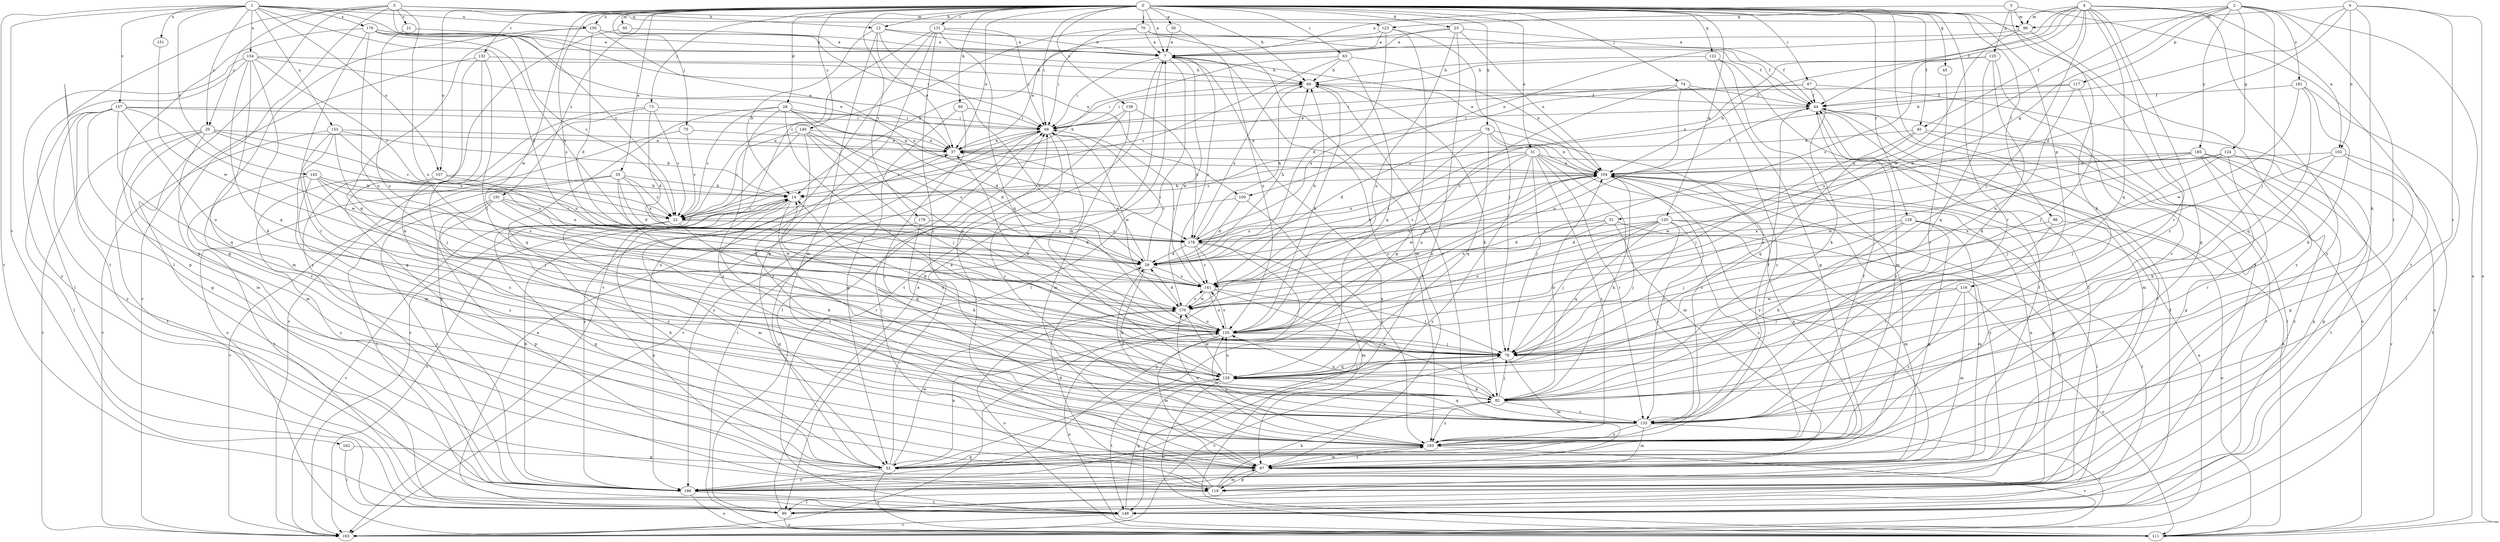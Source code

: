 strict digraph  {
0;
1;
2;
3;
4;
5;
6;
7;
12;
14;
20;
21;
22;
23;
28;
29;
31;
35;
37;
40;
44;
45;
50;
51;
52;
60;
63;
67;
68;
70;
73;
74;
75;
76;
78;
80;
82;
86;
90;
95;
96;
97;
100;
102;
104;
107;
111;
116;
117;
119;
120;
122;
123;
124;
125;
126;
128;
131;
132;
133;
139;
140;
141;
143;
148;
150;
151;
153;
154;
155;
157;
162;
163;
170;
176;
178;
179;
181;
185;
186;
191;
193;
0 -> 7  [label=a];
0 -> 12  [label=b];
0 -> 23  [label=d];
0 -> 28  [label=d];
0 -> 31  [label=e];
0 -> 35  [label=e];
0 -> 37  [label=e];
0 -> 40  [label=f];
0 -> 45  [label=g];
0 -> 50  [label=g];
0 -> 60  [label=h];
0 -> 63  [label=i];
0 -> 67  [label=i];
0 -> 68  [label=i];
0 -> 70  [label=j];
0 -> 73  [label=j];
0 -> 74  [label=j];
0 -> 75  [label=j];
0 -> 78  [label=k];
0 -> 80  [label=k];
0 -> 86  [label=l];
0 -> 90  [label=l];
0 -> 95  [label=m];
0 -> 107  [label=o];
0 -> 116  [label=p];
0 -> 120  [label=q];
0 -> 122  [label=q];
0 -> 128  [label=r];
0 -> 131  [label=r];
0 -> 132  [label=r];
0 -> 133  [label=r];
0 -> 139  [label=s];
0 -> 140  [label=s];
0 -> 141  [label=s];
0 -> 150  [label=u];
0 -> 170  [label=w];
0 -> 179  [label=y];
0 -> 191  [label=z];
0 -> 193  [label=z];
1 -> 20  [label=c];
1 -> 29  [label=d];
1 -> 100  [label=n];
1 -> 107  [label=o];
1 -> 123  [label=q];
1 -> 143  [label=t];
1 -> 148  [label=t];
1 -> 150  [label=u];
1 -> 151  [label=u];
1 -> 153  [label=u];
1 -> 154  [label=u];
1 -> 157  [label=v];
1 -> 162  [label=v];
1 -> 176  [label=x];
2 -> 51  [label=g];
2 -> 76  [label=j];
2 -> 111  [label=o];
2 -> 117  [label=p];
2 -> 123  [label=q];
2 -> 124  [label=q];
2 -> 133  [label=r];
2 -> 170  [label=w];
2 -> 181  [label=y];
2 -> 185  [label=y];
3 -> 7  [label=a];
3 -> 82  [label=k];
3 -> 96  [label=m];
3 -> 125  [label=q];
3 -> 148  [label=t];
4 -> 40  [label=f];
4 -> 44  [label=f];
4 -> 52  [label=g];
4 -> 76  [label=j];
4 -> 96  [label=m];
4 -> 100  [label=n];
4 -> 102  [label=n];
4 -> 126  [label=q];
4 -> 133  [label=r];
4 -> 141  [label=s];
4 -> 178  [label=x];
4 -> 186  [label=y];
5 -> 12  [label=b];
5 -> 20  [label=c];
5 -> 21  [label=c];
5 -> 22  [label=c];
5 -> 90  [label=l];
5 -> 96  [label=m];
5 -> 119  [label=p];
5 -> 148  [label=t];
5 -> 155  [label=u];
6 -> 14  [label=b];
6 -> 29  [label=d];
6 -> 82  [label=k];
6 -> 96  [label=m];
6 -> 102  [label=n];
6 -> 111  [label=o];
6 -> 133  [label=r];
7 -> 60  [label=h];
7 -> 68  [label=i];
7 -> 90  [label=l];
7 -> 141  [label=s];
7 -> 148  [label=t];
7 -> 170  [label=w];
7 -> 193  [label=z];
12 -> 7  [label=a];
12 -> 14  [label=b];
12 -> 37  [label=e];
12 -> 44  [label=f];
12 -> 97  [label=m];
12 -> 155  [label=u];
14 -> 22  [label=c];
14 -> 97  [label=m];
14 -> 133  [label=r];
14 -> 163  [label=v];
14 -> 193  [label=z];
20 -> 22  [label=c];
20 -> 37  [label=e];
20 -> 97  [label=m];
20 -> 133  [label=r];
20 -> 148  [label=t];
20 -> 163  [label=v];
20 -> 178  [label=x];
21 -> 7  [label=a];
21 -> 155  [label=u];
22 -> 29  [label=d];
22 -> 52  [label=g];
22 -> 68  [label=i];
22 -> 82  [label=k];
22 -> 119  [label=p];
22 -> 126  [label=q];
22 -> 163  [label=v];
22 -> 178  [label=x];
23 -> 7  [label=a];
23 -> 14  [label=b];
23 -> 44  [label=f];
23 -> 104  [label=n];
23 -> 148  [label=t];
23 -> 155  [label=u];
28 -> 22  [label=c];
28 -> 29  [label=d];
28 -> 68  [label=i];
28 -> 76  [label=j];
28 -> 126  [label=q];
28 -> 141  [label=s];
28 -> 193  [label=z];
29 -> 37  [label=e];
29 -> 60  [label=h];
29 -> 68  [label=i];
29 -> 82  [label=k];
29 -> 104  [label=n];
29 -> 141  [label=s];
31 -> 22  [label=c];
31 -> 76  [label=j];
31 -> 97  [label=m];
31 -> 104  [label=n];
31 -> 111  [label=o];
31 -> 133  [label=r];
31 -> 141  [label=s];
31 -> 155  [label=u];
31 -> 186  [label=y];
31 -> 193  [label=z];
35 -> 14  [label=b];
35 -> 22  [label=c];
35 -> 29  [label=d];
35 -> 148  [label=t];
35 -> 155  [label=u];
35 -> 163  [label=v];
35 -> 178  [label=x];
37 -> 104  [label=n];
37 -> 186  [label=y];
40 -> 37  [label=e];
40 -> 76  [label=j];
40 -> 90  [label=l];
40 -> 126  [label=q];
40 -> 148  [label=t];
44 -> 68  [label=i];
44 -> 97  [label=m];
44 -> 111  [label=o];
44 -> 193  [label=z];
45 -> 133  [label=r];
50 -> 7  [label=a];
50 -> 155  [label=u];
51 -> 29  [label=d];
51 -> 76  [label=j];
51 -> 141  [label=s];
51 -> 178  [label=x];
51 -> 186  [label=y];
52 -> 7  [label=a];
52 -> 14  [label=b];
52 -> 104  [label=n];
52 -> 111  [label=o];
52 -> 155  [label=u];
52 -> 170  [label=w];
52 -> 186  [label=y];
60 -> 44  [label=f];
60 -> 68  [label=i];
60 -> 82  [label=k];
60 -> 133  [label=r];
60 -> 178  [label=x];
63 -> 14  [label=b];
63 -> 22  [label=c];
63 -> 60  [label=h];
63 -> 104  [label=n];
63 -> 126  [label=q];
67 -> 44  [label=f];
67 -> 68  [label=i];
67 -> 82  [label=k];
67 -> 111  [label=o];
67 -> 178  [label=x];
68 -> 37  [label=e];
68 -> 133  [label=r];
68 -> 155  [label=u];
68 -> 163  [label=v];
68 -> 170  [label=w];
68 -> 186  [label=y];
70 -> 7  [label=a];
70 -> 22  [label=c];
70 -> 44  [label=f];
70 -> 68  [label=i];
70 -> 97  [label=m];
73 -> 22  [label=c];
73 -> 29  [label=d];
73 -> 68  [label=i];
73 -> 163  [label=v];
73 -> 186  [label=y];
74 -> 37  [label=e];
74 -> 44  [label=f];
74 -> 141  [label=s];
74 -> 155  [label=u];
74 -> 193  [label=z];
75 -> 22  [label=c];
75 -> 37  [label=e];
75 -> 111  [label=o];
76 -> 14  [label=b];
76 -> 37  [label=e];
76 -> 97  [label=m];
76 -> 126  [label=q];
76 -> 163  [label=v];
78 -> 29  [label=d];
78 -> 37  [label=e];
78 -> 104  [label=n];
78 -> 126  [label=q];
78 -> 141  [label=s];
78 -> 186  [label=y];
78 -> 193  [label=z];
80 -> 52  [label=g];
80 -> 68  [label=i];
80 -> 193  [label=z];
82 -> 76  [label=j];
82 -> 104  [label=n];
82 -> 133  [label=r];
82 -> 155  [label=u];
82 -> 193  [label=z];
86 -> 111  [label=o];
86 -> 133  [label=r];
86 -> 178  [label=x];
90 -> 7  [label=a];
90 -> 37  [label=e];
90 -> 111  [label=o];
95 -> 7  [label=a];
95 -> 186  [label=y];
96 -> 7  [label=a];
96 -> 155  [label=u];
96 -> 186  [label=y];
97 -> 44  [label=f];
97 -> 68  [label=i];
97 -> 119  [label=p];
97 -> 193  [label=z];
100 -> 22  [label=c];
100 -> 29  [label=d];
100 -> 193  [label=z];
102 -> 76  [label=j];
102 -> 82  [label=k];
102 -> 104  [label=n];
102 -> 119  [label=p];
102 -> 148  [label=t];
104 -> 14  [label=b];
104 -> 44  [label=f];
104 -> 82  [label=k];
104 -> 119  [label=p];
104 -> 133  [label=r];
104 -> 141  [label=s];
104 -> 155  [label=u];
104 -> 170  [label=w];
104 -> 186  [label=y];
107 -> 14  [label=b];
107 -> 141  [label=s];
107 -> 186  [label=y];
111 -> 7  [label=a];
111 -> 68  [label=i];
116 -> 76  [label=j];
116 -> 97  [label=m];
116 -> 111  [label=o];
116 -> 170  [label=w];
116 -> 193  [label=z];
117 -> 44  [label=f];
117 -> 68  [label=i];
117 -> 76  [label=j];
117 -> 155  [label=u];
119 -> 29  [label=d];
119 -> 44  [label=f];
119 -> 68  [label=i];
119 -> 82  [label=k];
119 -> 90  [label=l];
119 -> 97  [label=m];
119 -> 104  [label=n];
120 -> 29  [label=d];
120 -> 76  [label=j];
120 -> 97  [label=m];
120 -> 126  [label=q];
120 -> 133  [label=r];
120 -> 148  [label=t];
120 -> 155  [label=u];
120 -> 178  [label=x];
120 -> 193  [label=z];
122 -> 52  [label=g];
122 -> 60  [label=h];
122 -> 90  [label=l];
122 -> 97  [label=m];
123 -> 7  [label=a];
123 -> 29  [label=d];
123 -> 37  [label=e];
123 -> 52  [label=g];
123 -> 76  [label=j];
124 -> 52  [label=g];
124 -> 76  [label=j];
124 -> 104  [label=n];
124 -> 133  [label=r];
124 -> 148  [label=t];
124 -> 170  [label=w];
125 -> 60  [label=h];
125 -> 82  [label=k];
125 -> 104  [label=n];
125 -> 126  [label=q];
125 -> 193  [label=z];
126 -> 14  [label=b];
126 -> 76  [label=j];
126 -> 82  [label=k];
126 -> 111  [label=o];
126 -> 148  [label=t];
126 -> 155  [label=u];
126 -> 170  [label=w];
128 -> 52  [label=g];
128 -> 76  [label=j];
128 -> 82  [label=k];
128 -> 90  [label=l];
128 -> 97  [label=m];
128 -> 178  [label=x];
131 -> 7  [label=a];
131 -> 52  [label=g];
131 -> 68  [label=i];
131 -> 126  [label=q];
131 -> 133  [label=r];
131 -> 163  [label=v];
131 -> 186  [label=y];
132 -> 52  [label=g];
132 -> 60  [label=h];
132 -> 76  [label=j];
132 -> 82  [label=k];
132 -> 163  [label=v];
133 -> 29  [label=d];
133 -> 44  [label=f];
133 -> 97  [label=m];
133 -> 126  [label=q];
133 -> 163  [label=v];
133 -> 193  [label=z];
139 -> 68  [label=i];
139 -> 90  [label=l];
139 -> 97  [label=m];
139 -> 178  [label=x];
140 -> 22  [label=c];
140 -> 29  [label=d];
140 -> 37  [label=e];
140 -> 76  [label=j];
140 -> 133  [label=r];
140 -> 155  [label=u];
140 -> 163  [label=v];
141 -> 60  [label=h];
141 -> 68  [label=i];
141 -> 76  [label=j];
141 -> 82  [label=k];
141 -> 155  [label=u];
141 -> 170  [label=w];
143 -> 14  [label=b];
143 -> 76  [label=j];
143 -> 141  [label=s];
143 -> 148  [label=t];
143 -> 178  [label=x];
143 -> 193  [label=z];
148 -> 44  [label=f];
148 -> 126  [label=q];
148 -> 163  [label=v];
150 -> 7  [label=a];
150 -> 29  [label=d];
150 -> 52  [label=g];
150 -> 68  [label=i];
150 -> 126  [label=q];
150 -> 178  [label=x];
151 -> 170  [label=w];
153 -> 14  [label=b];
153 -> 37  [label=e];
153 -> 76  [label=j];
153 -> 97  [label=m];
153 -> 141  [label=s];
153 -> 163  [label=v];
153 -> 193  [label=z];
154 -> 22  [label=c];
154 -> 37  [label=e];
154 -> 60  [label=h];
154 -> 82  [label=k];
154 -> 90  [label=l];
154 -> 97  [label=m];
154 -> 126  [label=q];
154 -> 186  [label=y];
155 -> 60  [label=h];
155 -> 76  [label=j];
155 -> 97  [label=m];
155 -> 111  [label=o];
155 -> 141  [label=s];
157 -> 52  [label=g];
157 -> 68  [label=i];
157 -> 90  [label=l];
157 -> 97  [label=m];
157 -> 104  [label=n];
157 -> 126  [label=q];
157 -> 155  [label=u];
157 -> 170  [label=w];
157 -> 186  [label=y];
162 -> 52  [label=g];
162 -> 90  [label=l];
163 -> 104  [label=n];
170 -> 29  [label=d];
170 -> 111  [label=o];
170 -> 141  [label=s];
170 -> 155  [label=u];
176 -> 7  [label=a];
176 -> 22  [label=c];
176 -> 37  [label=e];
176 -> 104  [label=n];
176 -> 119  [label=p];
176 -> 133  [label=r];
176 -> 155  [label=u];
176 -> 178  [label=x];
178 -> 29  [label=d];
178 -> 60  [label=h];
178 -> 97  [label=m];
178 -> 104  [label=n];
178 -> 141  [label=s];
178 -> 163  [label=v];
178 -> 186  [label=y];
179 -> 52  [label=g];
179 -> 82  [label=k];
179 -> 178  [label=x];
181 -> 44  [label=f];
181 -> 82  [label=k];
181 -> 90  [label=l];
181 -> 126  [label=q];
181 -> 170  [label=w];
185 -> 52  [label=g];
185 -> 104  [label=n];
185 -> 119  [label=p];
185 -> 155  [label=u];
185 -> 163  [label=v];
185 -> 170  [label=w];
185 -> 186  [label=y];
186 -> 14  [label=b];
186 -> 111  [label=o];
186 -> 148  [label=t];
191 -> 22  [label=c];
191 -> 119  [label=p];
191 -> 170  [label=w];
191 -> 178  [label=x];
191 -> 186  [label=y];
191 -> 193  [label=z];
193 -> 44  [label=f];
193 -> 52  [label=g];
193 -> 97  [label=m];
193 -> 155  [label=u];
193 -> 163  [label=v];
193 -> 170  [label=w];
}

